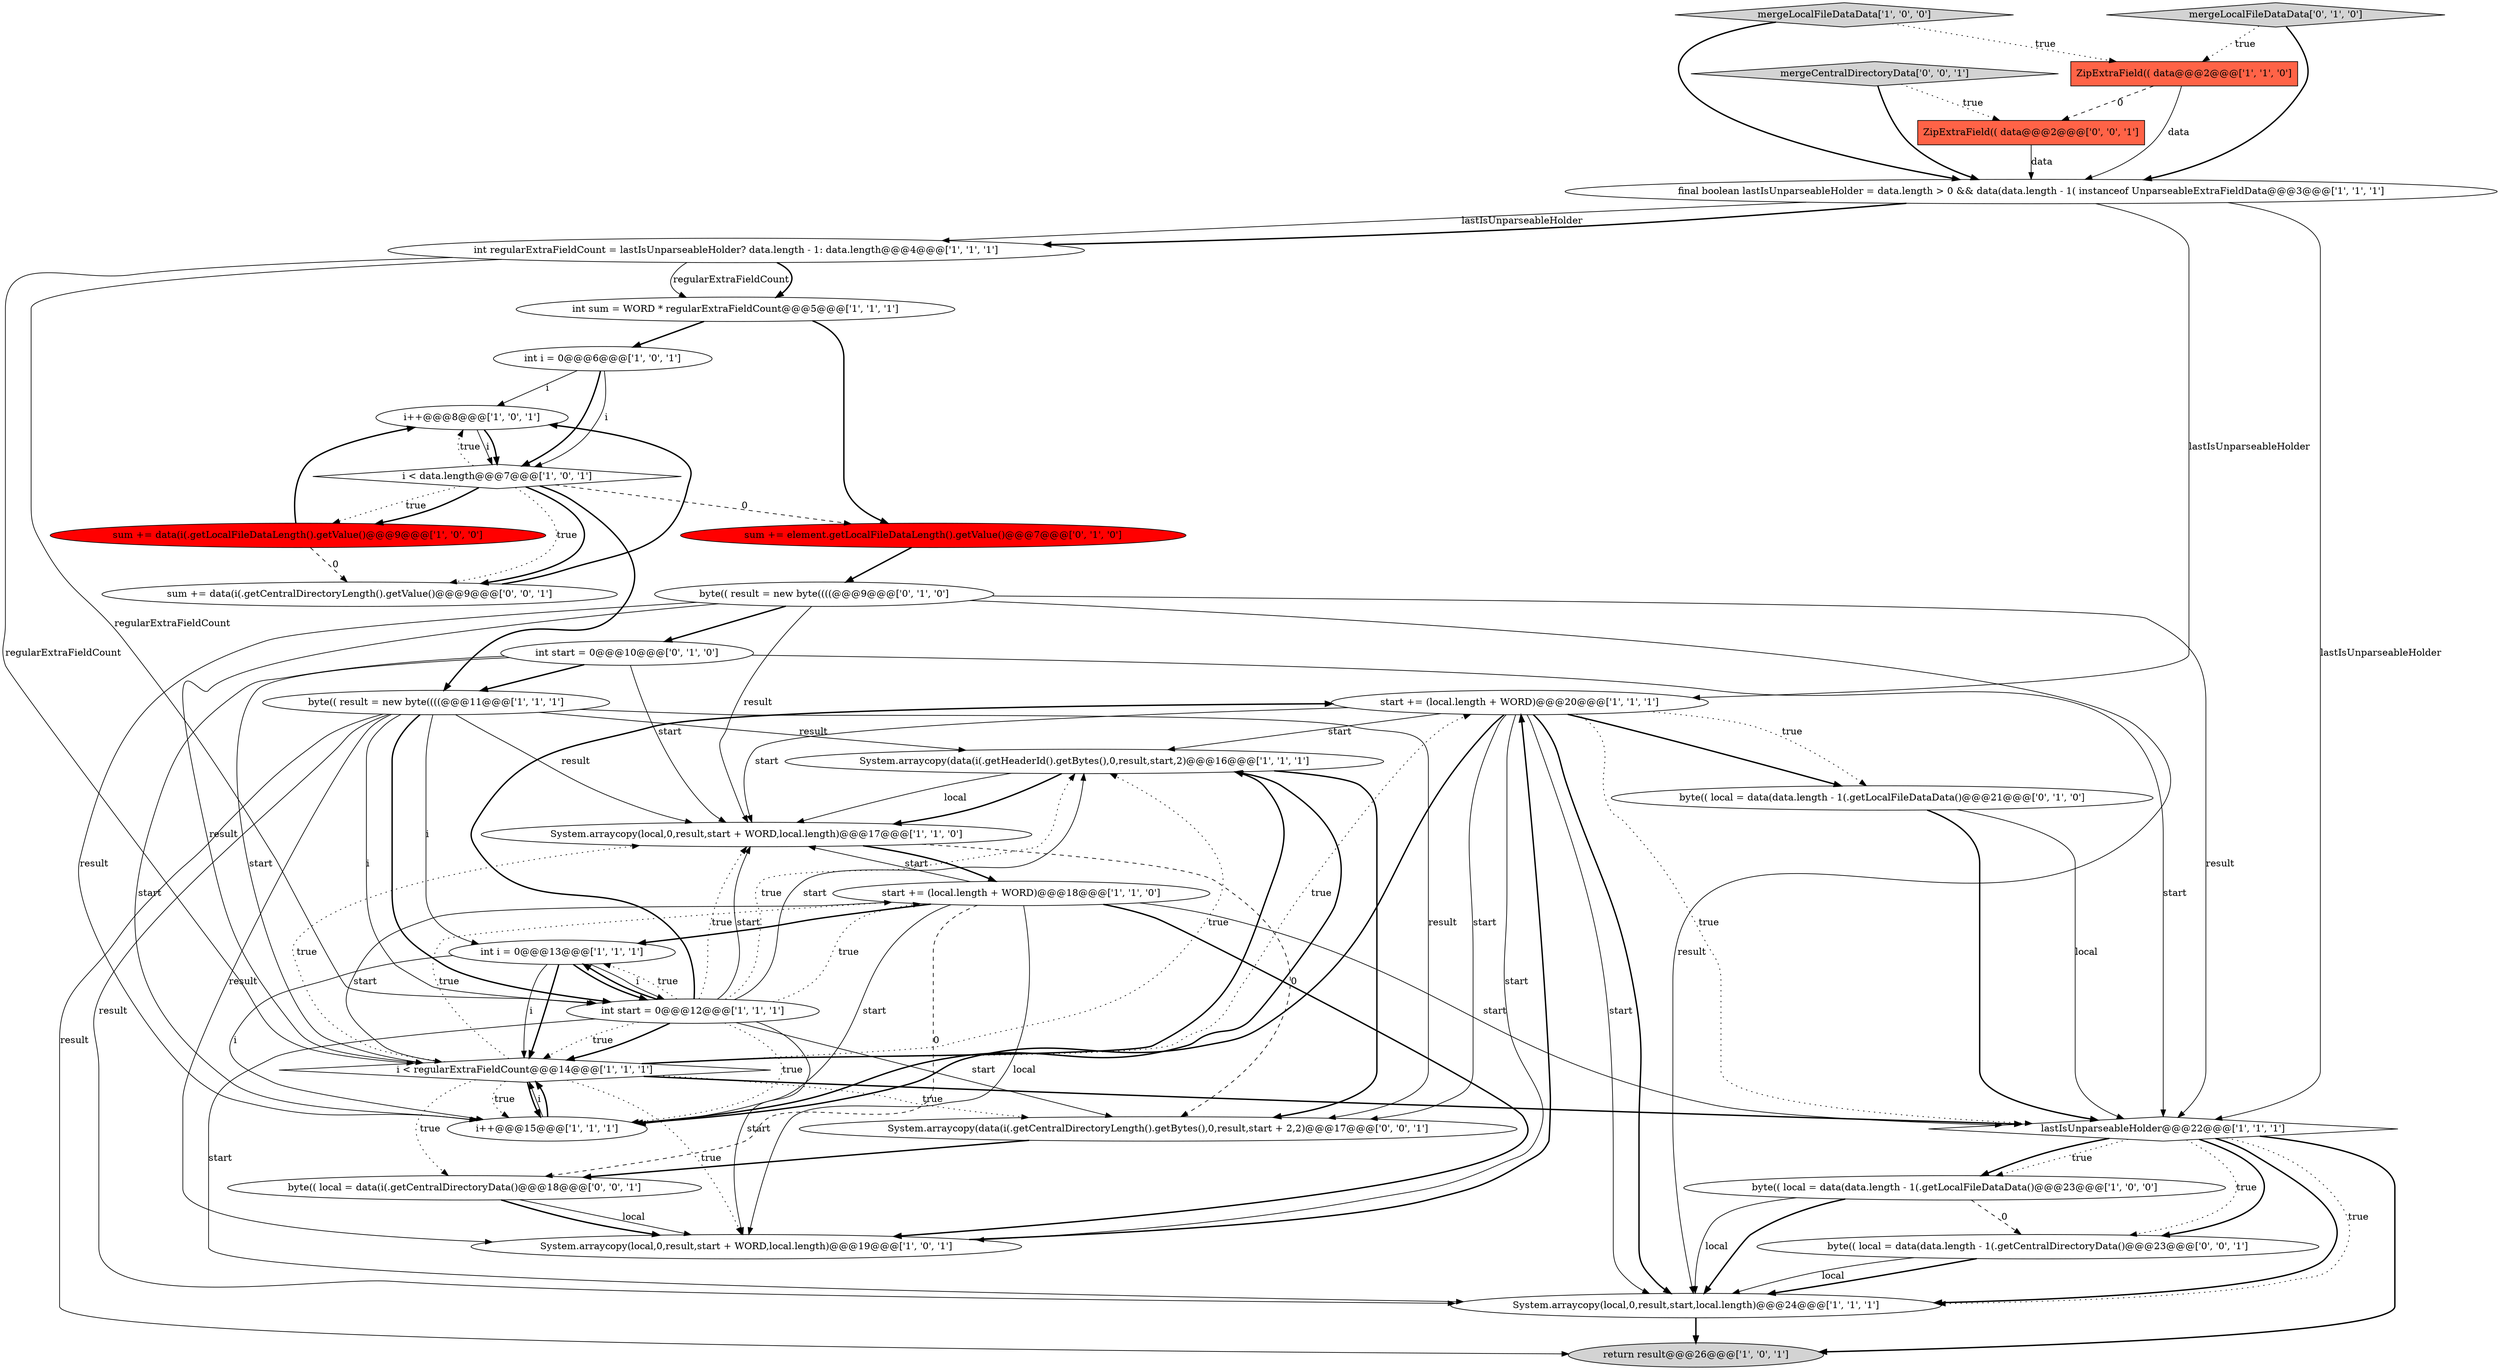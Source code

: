 digraph {
15 [style = filled, label = "mergeLocalFileDataData['1', '0', '0']", fillcolor = lightgray, shape = diamond image = "AAA0AAABBB1BBB"];
2 [style = filled, label = "start += (local.length + WORD)@@@18@@@['1', '1', '0']", fillcolor = white, shape = ellipse image = "AAA0AAABBB1BBB"];
20 [style = filled, label = "System.arraycopy(data(i(.getHeaderId().getBytes(),0,result,start,2)@@@16@@@['1', '1', '1']", fillcolor = white, shape = ellipse image = "AAA0AAABBB1BBB"];
19 [style = filled, label = "i < regularExtraFieldCount@@@14@@@['1', '1', '1']", fillcolor = white, shape = diamond image = "AAA0AAABBB1BBB"];
22 [style = filled, label = "byte(( result = new byte((((@@@11@@@['1', '1', '1']", fillcolor = white, shape = ellipse image = "AAA0AAABBB1BBB"];
30 [style = filled, label = "mergeCentralDirectoryData['0', '0', '1']", fillcolor = lightgray, shape = diamond image = "AAA0AAABBB3BBB"];
24 [style = filled, label = "byte(( result = new byte((((@@@9@@@['0', '1', '0']", fillcolor = white, shape = ellipse image = "AAA0AAABBB2BBB"];
14 [style = filled, label = "ZipExtraField(( data@@@2@@@['1', '1', '0']", fillcolor = tomato, shape = box image = "AAA0AAABBB1BBB"];
9 [style = filled, label = "System.arraycopy(local,0,result,start + WORD,local.length)@@@19@@@['1', '0', '1']", fillcolor = white, shape = ellipse image = "AAA0AAABBB1BBB"];
29 [style = filled, label = "System.arraycopy(data(i(.getCentralDirectoryLength().getBytes(),0,result,start + 2,2)@@@17@@@['0', '0', '1']", fillcolor = white, shape = ellipse image = "AAA0AAABBB3BBB"];
23 [style = filled, label = "byte(( local = data(data.length - 1(.getLocalFileDataData()@@@21@@@['0', '1', '0']", fillcolor = white, shape = ellipse image = "AAA0AAABBB2BBB"];
4 [style = filled, label = "System.arraycopy(local,0,result,start,local.length)@@@24@@@['1', '1', '1']", fillcolor = white, shape = ellipse image = "AAA0AAABBB1BBB"];
1 [style = filled, label = "int i = 0@@@13@@@['1', '1', '1']", fillcolor = white, shape = ellipse image = "AAA0AAABBB1BBB"];
6 [style = filled, label = "lastIsUnparseableHolder@@@22@@@['1', '1', '1']", fillcolor = white, shape = diamond image = "AAA0AAABBB1BBB"];
28 [style = filled, label = "ZipExtraField(( data@@@2@@@['0', '0', '1']", fillcolor = tomato, shape = box image = "AAA0AAABBB3BBB"];
17 [style = filled, label = "i++@@@15@@@['1', '1', '1']", fillcolor = white, shape = ellipse image = "AAA0AAABBB1BBB"];
16 [style = filled, label = "int start = 0@@@12@@@['1', '1', '1']", fillcolor = white, shape = ellipse image = "AAA0AAABBB1BBB"];
18 [style = filled, label = "start += (local.length + WORD)@@@20@@@['1', '1', '1']", fillcolor = white, shape = ellipse image = "AAA0AAABBB1BBB"];
21 [style = filled, label = "int i = 0@@@6@@@['1', '0', '1']", fillcolor = white, shape = ellipse image = "AAA0AAABBB1BBB"];
31 [style = filled, label = "sum += data(i(.getCentralDirectoryLength().getValue()@@@9@@@['0', '0', '1']", fillcolor = white, shape = ellipse image = "AAA0AAABBB3BBB"];
0 [style = filled, label = "int regularExtraFieldCount = lastIsUnparseableHolder? data.length - 1: data.length@@@4@@@['1', '1', '1']", fillcolor = white, shape = ellipse image = "AAA0AAABBB1BBB"];
10 [style = filled, label = "byte(( local = data(data.length - 1(.getLocalFileDataData()@@@23@@@['1', '0', '0']", fillcolor = white, shape = ellipse image = "AAA0AAABBB1BBB"];
33 [style = filled, label = "byte(( local = data(i(.getCentralDirectoryData()@@@18@@@['0', '0', '1']", fillcolor = white, shape = ellipse image = "AAA0AAABBB3BBB"];
7 [style = filled, label = "i++@@@8@@@['1', '0', '1']", fillcolor = white, shape = ellipse image = "AAA0AAABBB1BBB"];
32 [style = filled, label = "byte(( local = data(data.length - 1(.getCentralDirectoryData()@@@23@@@['0', '0', '1']", fillcolor = white, shape = ellipse image = "AAA0AAABBB3BBB"];
26 [style = filled, label = "sum += element.getLocalFileDataLength().getValue()@@@7@@@['0', '1', '0']", fillcolor = red, shape = ellipse image = "AAA1AAABBB2BBB"];
3 [style = filled, label = "int sum = WORD * regularExtraFieldCount@@@5@@@['1', '1', '1']", fillcolor = white, shape = ellipse image = "AAA0AAABBB1BBB"];
13 [style = filled, label = "return result@@@26@@@['1', '0', '1']", fillcolor = lightgray, shape = ellipse image = "AAA0AAABBB1BBB"];
11 [style = filled, label = "final boolean lastIsUnparseableHolder = data.length > 0 && data(data.length - 1( instanceof UnparseableExtraFieldData@@@3@@@['1', '1', '1']", fillcolor = white, shape = ellipse image = "AAA0AAABBB1BBB"];
8 [style = filled, label = "sum += data(i(.getLocalFileDataLength().getValue()@@@9@@@['1', '0', '0']", fillcolor = red, shape = ellipse image = "AAA1AAABBB1BBB"];
12 [style = filled, label = "i < data.length@@@7@@@['1', '0', '1']", fillcolor = white, shape = diamond image = "AAA0AAABBB1BBB"];
27 [style = filled, label = "int start = 0@@@10@@@['0', '1', '0']", fillcolor = white, shape = ellipse image = "AAA0AAABBB2BBB"];
25 [style = filled, label = "mergeLocalFileDataData['0', '1', '0']", fillcolor = lightgray, shape = diamond image = "AAA0AAABBB2BBB"];
5 [style = filled, label = "System.arraycopy(local,0,result,start + WORD,local.length)@@@17@@@['1', '1', '0']", fillcolor = white, shape = ellipse image = "AAA0AAABBB1BBB"];
2->5 [style = solid, label="start"];
18->20 [style = solid, label="start"];
12->8 [style = dotted, label="true"];
0->3 [style = solid, label="regularExtraFieldCount"];
16->17 [style = dotted, label="true"];
20->5 [style = solid, label="local"];
16->20 [style = dotted, label="true"];
6->32 [style = dotted, label="true"];
1->19 [style = solid, label="i"];
22->1 [style = solid, label="i"];
16->5 [style = solid, label="start"];
23->6 [style = solid, label="local"];
12->26 [style = dashed, label="0"];
30->11 [style = bold, label=""];
11->6 [style = solid, label="lastIsUnparseableHolder"];
15->11 [style = bold, label=""];
10->32 [style = dashed, label="0"];
16->4 [style = solid, label="start"];
16->20 [style = solid, label="start"];
16->5 [style = dotted, label="true"];
18->4 [style = solid, label="start"];
22->16 [style = solid, label="i"];
32->4 [style = bold, label=""];
24->27 [style = bold, label=""];
12->22 [style = bold, label=""];
22->29 [style = solid, label="result"];
17->20 [style = bold, label=""];
18->23 [style = dotted, label="true"];
6->32 [style = bold, label=""];
0->3 [style = bold, label=""];
12->31 [style = dotted, label="true"];
19->17 [style = dotted, label="true"];
19->20 [style = bold, label=""];
19->33 [style = dotted, label="true"];
11->0 [style = solid, label="lastIsUnparseableHolder"];
22->13 [style = solid, label="result"];
2->9 [style = bold, label=""];
15->14 [style = dotted, label="true"];
16->19 [style = bold, label=""];
19->6 [style = bold, label=""];
26->24 [style = bold, label=""];
27->22 [style = bold, label=""];
18->6 [style = dotted, label="true"];
16->29 [style = solid, label="start"];
24->5 [style = solid, label="result"];
7->12 [style = solid, label="i"];
33->9 [style = solid, label="local"];
6->4 [style = bold, label=""];
27->19 [style = solid, label="start"];
18->4 [style = bold, label=""];
19->29 [style = dotted, label="true"];
16->1 [style = dotted, label="true"];
2->17 [style = solid, label="start"];
1->16 [style = bold, label=""];
27->6 [style = solid, label="start"];
19->9 [style = dotted, label="true"];
24->4 [style = solid, label="result"];
2->33 [style = dashed, label="0"];
1->19 [style = bold, label=""];
12->7 [style = dotted, label="true"];
30->28 [style = dotted, label="true"];
24->17 [style = solid, label="result"];
12->31 [style = bold, label=""];
2->9 [style = solid, label="local"];
27->5 [style = solid, label="start"];
18->9 [style = solid, label="start"];
1->17 [style = solid, label="i"];
0->16 [style = solid, label="regularExtraFieldCount"];
16->18 [style = bold, label=""];
28->11 [style = solid, label="data"];
17->19 [style = solid, label="i"];
18->23 [style = bold, label=""];
14->28 [style = dashed, label="0"];
22->16 [style = bold, label=""];
2->1 [style = bold, label=""];
22->4 [style = solid, label="result"];
4->13 [style = bold, label=""];
19->18 [style = dotted, label="true"];
3->26 [style = bold, label=""];
19->17 [style = bold, label=""];
5->29 [style = dashed, label="0"];
21->7 [style = solid, label="i"];
31->7 [style = bold, label=""];
21->12 [style = bold, label=""];
21->12 [style = solid, label="i"];
6->10 [style = dotted, label="true"];
9->18 [style = bold, label=""];
22->20 [style = solid, label="result"];
16->1 [style = bold, label=""];
12->8 [style = bold, label=""];
32->4 [style = solid, label="local"];
6->10 [style = bold, label=""];
6->13 [style = bold, label=""];
22->5 [style = solid, label="result"];
23->6 [style = bold, label=""];
19->5 [style = dotted, label="true"];
3->21 [style = bold, label=""];
2->6 [style = solid, label="start"];
2->19 [style = solid, label="start"];
16->19 [style = dotted, label="true"];
16->2 [style = dotted, label="true"];
20->29 [style = bold, label=""];
7->12 [style = bold, label=""];
19->2 [style = dotted, label="true"];
19->20 [style = dotted, label="true"];
18->29 [style = solid, label="start"];
24->19 [style = solid, label="result"];
18->17 [style = bold, label=""];
0->19 [style = solid, label="regularExtraFieldCount"];
25->14 [style = dotted, label="true"];
22->9 [style = solid, label="result"];
33->9 [style = bold, label=""];
17->19 [style = bold, label=""];
8->7 [style = bold, label=""];
20->5 [style = bold, label=""];
1->16 [style = solid, label="i"];
5->2 [style = bold, label=""];
11->0 [style = bold, label=""];
29->33 [style = bold, label=""];
10->4 [style = solid, label="local"];
6->4 [style = dotted, label="true"];
27->17 [style = solid, label="start"];
16->9 [style = solid, label="start"];
25->11 [style = bold, label=""];
18->5 [style = solid, label="start"];
14->11 [style = solid, label="data"];
10->4 [style = bold, label=""];
11->18 [style = solid, label="lastIsUnparseableHolder"];
24->6 [style = solid, label="result"];
8->31 [style = dashed, label="0"];
}
